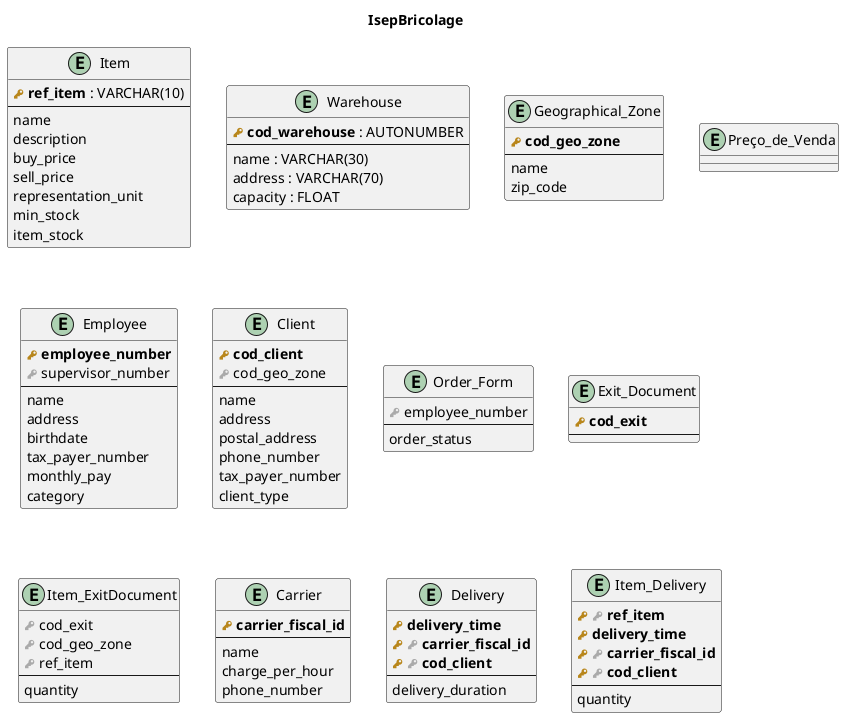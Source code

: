 @startuml
!define primary_key(x) <b><color:#b8861b><&key></color> x</b>
!define foreign_key(x) <color:#aaaaaa><&key></color> x
'hide circle

title IsepBricolage

entity Item {
    primary_key(ref_item) : VARCHAR(10)
    ---
    name
    description
    buy_price
    sell_price
    representation_unit
    min_stock
    item_stock
}
entity Warehouse {
    primary_key(cod_warehouse) : AUTONUMBER
    ---
    name : VARCHAR(30)
    address : VARCHAR(70)
    capacity : FLOAT
}
entity Geographical_Zone {
    primary_key(cod_geo_zone)
    ---
    name
    zip_code
}
entity Preço_de_Venda {}
entity Employee {
    primary_key(employee_number)
    foreign_key(supervisor_number)
    ---
    name
    address
    birthdate
    tax_payer_number
    monthly_pay
    category
}
entity Client {
    primary_key(cod_client)
    foreign_key(cod_geo_zone)
    ---
    name
    address
    postal_address
    phone_number
    tax_payer_number
    client_type
}
entity Order_Form {
    foreign_key(employee_number)
    ---
    order_status
}
entity Exit_Document {
    primary_key(cod_exit)
    ---
}
entity Item_ExitDocument {
    foreign_key(cod_exit)
    foreign_key(cod_geo_zone)
    foreign_key(ref_item)
    ---
    quantity
}
entity Carrier {
    primary_key(carrier_fiscal_id)
    ---
    name
    charge_per_hour
    phone_number
}
entity Delivery {
    primary_key(delivery_time)
    primary_key(foreign_key(carrier_fiscal_id))
    primary_key(foreign_key(cod_client))
    ---
    delivery_duration
}
entity Item_Delivery {
    primary_key(foreign_key(ref_item))
    primary_key(delivery_time)
    primary_key(foreign_key(carrier_fiscal_id))
    primary_key(foreign_key(cod_client))
    ---
    quantity
}



@enduml